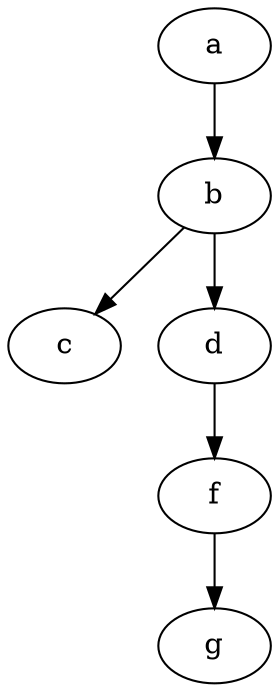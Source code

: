 digraph C {
	a -> b [weight=5];
	b -> c [weight=3];
	b -> d [weight=9];
	d -> f [weight=9];
	f -> g [weight=7];
}
